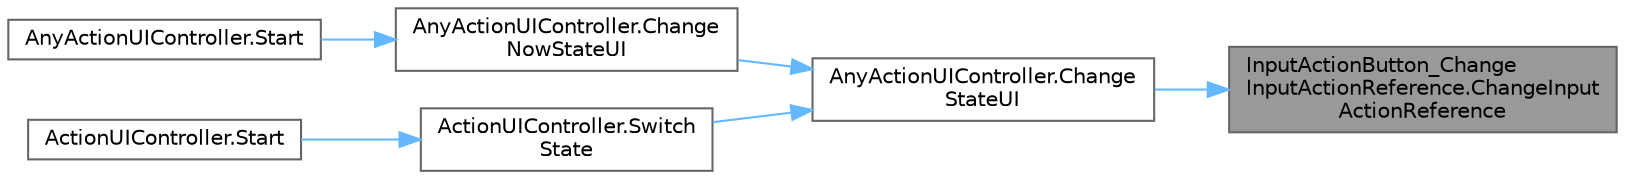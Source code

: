 digraph "InputActionButton_ChangeInputActionReference.ChangeInputActionReference"
{
 // LATEX_PDF_SIZE
  bgcolor="transparent";
  edge [fontname=Helvetica,fontsize=10,labelfontname=Helvetica,labelfontsize=10];
  node [fontname=Helvetica,fontsize=10,shape=box,height=0.2,width=0.4];
  rankdir="RL";
  Node1 [id="Node000001",label="InputActionButton_Change\lInputActionReference.ChangeInput\lActionReference",height=0.2,width=0.4,color="gray40", fillcolor="grey60", style="filled", fontcolor="black",tooltip=" "];
  Node1 -> Node2 [id="edge1_Node000001_Node000002",dir="back",color="steelblue1",style="solid",tooltip=" "];
  Node2 [id="Node000002",label="AnyActionUIController.Change\lStateUI",height=0.2,width=0.4,color="grey40", fillcolor="white", style="filled",URL="$class_any_action_u_i_controller.html#a5b7e6ba0d8bc871ac0cdf084bb32666e",tooltip="アクション状態を変更する"];
  Node2 -> Node3 [id="edge2_Node000002_Node000003",dir="back",color="steelblue1",style="solid",tooltip=" "];
  Node3 [id="Node000003",label="AnyActionUIController.Change\lNowStateUI",height=0.2,width=0.4,color="grey40", fillcolor="white", style="filled",URL="$class_any_action_u_i_controller.html#aec5c205f1a5f8c5334d234892e6f7148",tooltip="m_nowActionState に応じたUIを表示する"];
  Node3 -> Node4 [id="edge3_Node000003_Node000004",dir="back",color="steelblue1",style="solid",tooltip=" "];
  Node4 [id="Node000004",label="AnyActionUIController.Start",height=0.2,width=0.4,color="grey40", fillcolor="white", style="filled",URL="$class_any_action_u_i_controller.html#ac9d3d2fbca09c9a3c0cdadbc238b4613",tooltip=" "];
  Node2 -> Node5 [id="edge4_Node000002_Node000005",dir="back",color="steelblue1",style="solid",tooltip=" "];
  Node5 [id="Node000005",label="ActionUIController.Switch\lState",height=0.2,width=0.4,color="grey40", fillcolor="white", style="filled",URL="$class_action_u_i_controller.html#acdf08210ca747789f3e3702242e66b2b",tooltip=" "];
  Node5 -> Node6 [id="edge5_Node000005_Node000006",dir="back",color="steelblue1",style="solid",tooltip=" "];
  Node6 [id="Node000006",label="ActionUIController.Start",height=0.2,width=0.4,color="grey40", fillcolor="white", style="filled",URL="$class_action_u_i_controller.html#a40a103b0cd3fc6dfc03d47422b5c1638",tooltip=" "];
}
